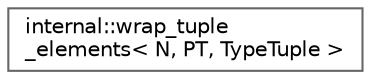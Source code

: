 digraph "类继承关系图"
{
 // LATEX_PDF_SIZE
  bgcolor="transparent";
  edge [fontname=Helvetica,fontsize=10,labelfontname=Helvetica,labelfontsize=10];
  node [fontname=Helvetica,fontsize=10,shape=box,height=0.2,width=0.4];
  rankdir="LR";
  Node0 [id="Node000000",label="internal::wrap_tuple\l_elements\< N, PT, TypeTuple \>",height=0.2,width=0.4,color="grey40", fillcolor="white", style="filled",URL="$structinternal_1_1wrap__tuple__elements.html",tooltip=" "];
}
